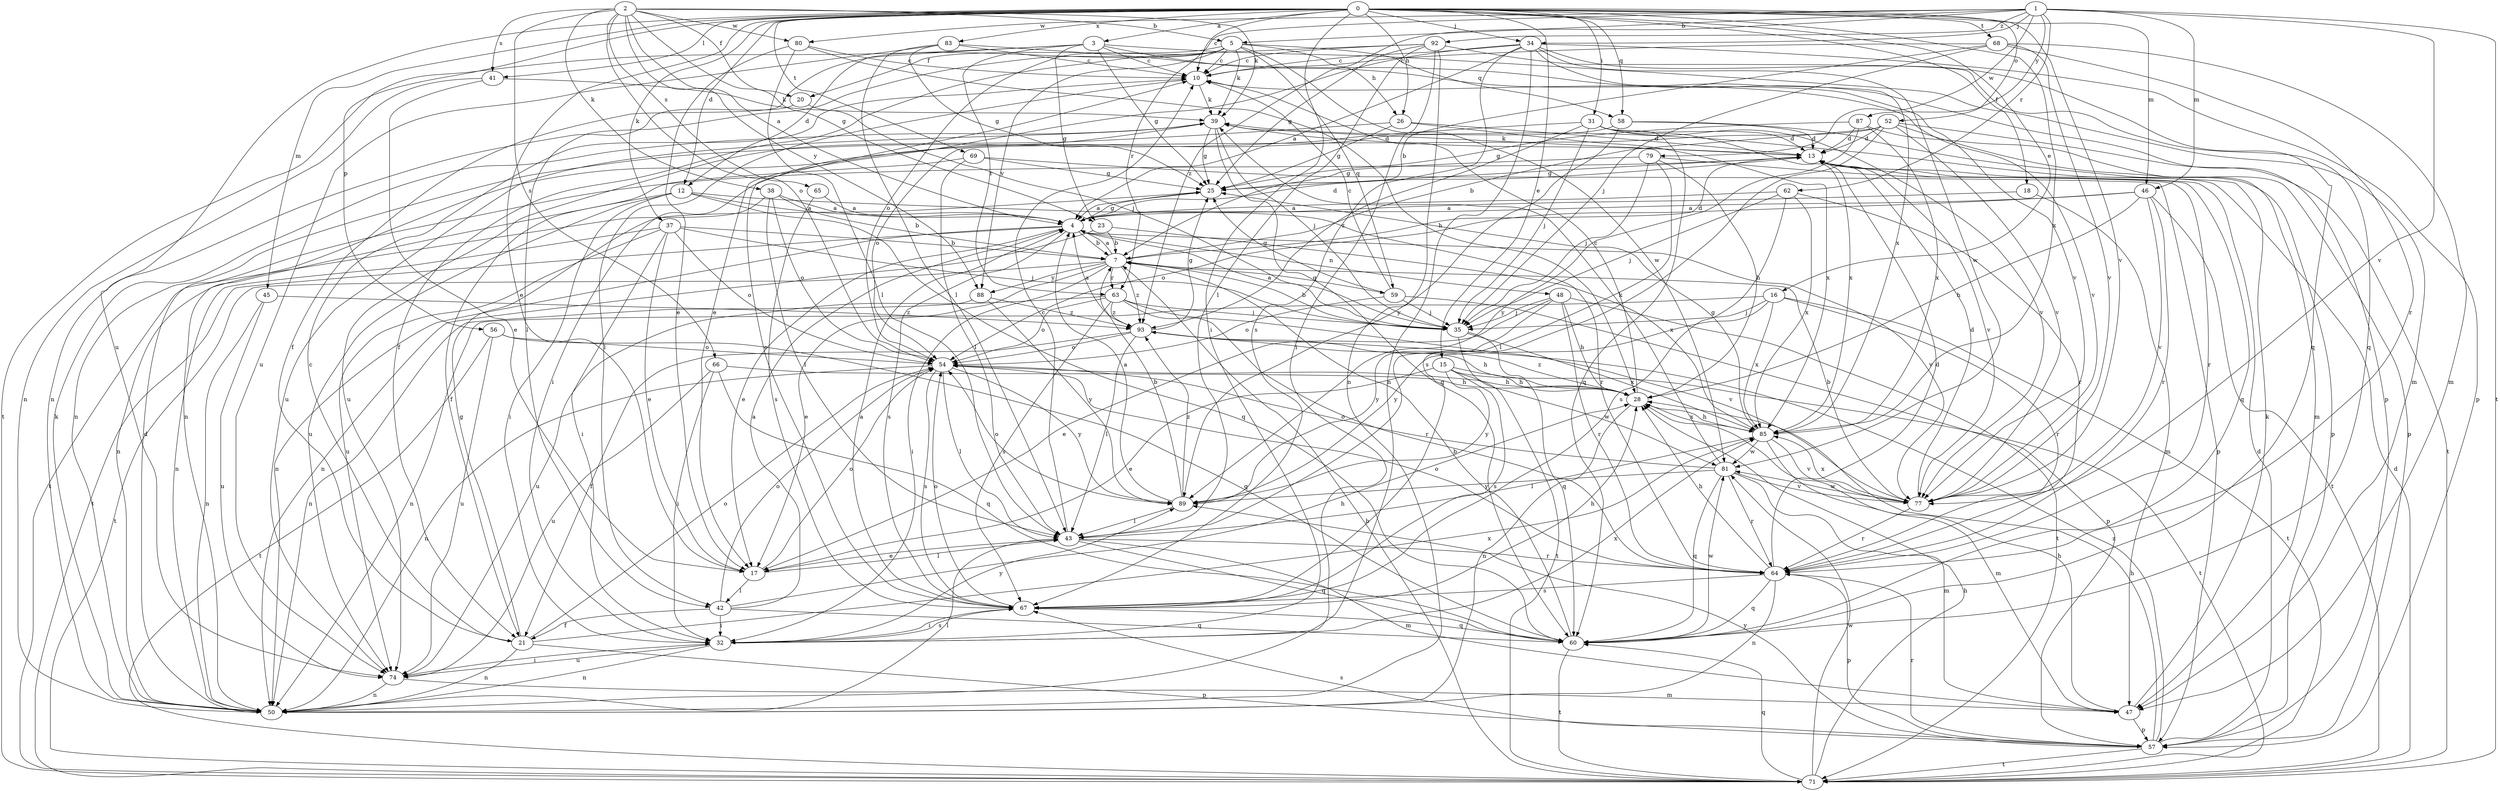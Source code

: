 strict digraph  {
0;
1;
2;
3;
4;
5;
7;
10;
12;
13;
15;
16;
17;
18;
20;
21;
23;
25;
26;
28;
31;
32;
34;
35;
37;
38;
39;
41;
42;
43;
45;
46;
47;
48;
50;
52;
54;
56;
57;
58;
59;
60;
62;
63;
64;
65;
66;
67;
68;
69;
71;
74;
77;
79;
80;
81;
83;
85;
87;
88;
89;
92;
93;
0 -> 3  [label=a];
0 -> 10  [label=c];
0 -> 12  [label=d];
0 -> 15  [label=e];
0 -> 16  [label=e];
0 -> 17  [label=e];
0 -> 18  [label=f];
0 -> 26  [label=h];
0 -> 31  [label=i];
0 -> 32  [label=i];
0 -> 34  [label=j];
0 -> 37  [label=k];
0 -> 41  [label=l];
0 -> 45  [label=m];
0 -> 46  [label=m];
0 -> 52  [label=o];
0 -> 56  [label=p];
0 -> 58  [label=q];
0 -> 68  [label=t];
0 -> 69  [label=t];
0 -> 74  [label=u];
0 -> 77  [label=v];
0 -> 83  [label=x];
0 -> 85  [label=x];
1 -> 5  [label=b];
1 -> 34  [label=j];
1 -> 46  [label=m];
1 -> 62  [label=r];
1 -> 63  [label=r];
1 -> 71  [label=t];
1 -> 77  [label=v];
1 -> 79  [label=w];
1 -> 80  [label=w];
1 -> 87  [label=y];
1 -> 92  [label=z];
1 -> 93  [label=z];
2 -> 4  [label=a];
2 -> 5  [label=b];
2 -> 20  [label=f];
2 -> 23  [label=g];
2 -> 38  [label=k];
2 -> 39  [label=k];
2 -> 54  [label=o];
2 -> 65  [label=s];
2 -> 66  [label=s];
2 -> 80  [label=w];
2 -> 88  [label=y];
2 -> 41  [label=s];
3 -> 10  [label=c];
3 -> 12  [label=d];
3 -> 23  [label=g];
3 -> 25  [label=g];
3 -> 47  [label=m];
3 -> 63  [label=r];
3 -> 71  [label=t];
3 -> 77  [label=v];
4 -> 7  [label=b];
4 -> 13  [label=d];
4 -> 17  [label=e];
4 -> 25  [label=g];
4 -> 48  [label=n];
4 -> 50  [label=n];
4 -> 67  [label=s];
4 -> 71  [label=t];
4 -> 77  [label=v];
5 -> 10  [label=c];
5 -> 20  [label=f];
5 -> 21  [label=f];
5 -> 26  [label=h];
5 -> 39  [label=k];
5 -> 42  [label=l];
5 -> 54  [label=o];
5 -> 58  [label=q];
5 -> 59  [label=q];
5 -> 81  [label=w];
5 -> 88  [label=y];
7 -> 4  [label=a];
7 -> 13  [label=d];
7 -> 17  [label=e];
7 -> 32  [label=i];
7 -> 59  [label=q];
7 -> 63  [label=r];
7 -> 71  [label=t];
7 -> 88  [label=y];
7 -> 93  [label=z];
10 -> 39  [label=k];
10 -> 42  [label=l];
10 -> 77  [label=v];
12 -> 4  [label=a];
12 -> 32  [label=i];
12 -> 50  [label=n];
12 -> 60  [label=q];
12 -> 64  [label=r];
12 -> 74  [label=u];
13 -> 25  [label=g];
13 -> 39  [label=k];
13 -> 60  [label=q];
13 -> 77  [label=v];
15 -> 17  [label=e];
15 -> 28  [label=h];
15 -> 67  [label=s];
15 -> 71  [label=t];
15 -> 81  [label=w];
15 -> 89  [label=y];
16 -> 35  [label=j];
16 -> 50  [label=n];
16 -> 64  [label=r];
16 -> 71  [label=t];
16 -> 85  [label=x];
16 -> 89  [label=y];
17 -> 42  [label=l];
17 -> 43  [label=l];
17 -> 54  [label=o];
18 -> 4  [label=a];
18 -> 47  [label=m];
20 -> 35  [label=j];
20 -> 50  [label=n];
21 -> 10  [label=c];
21 -> 25  [label=g];
21 -> 50  [label=n];
21 -> 54  [label=o];
21 -> 57  [label=p];
21 -> 85  [label=x];
23 -> 7  [label=b];
23 -> 50  [label=n];
23 -> 85  [label=x];
25 -> 4  [label=a];
26 -> 13  [label=d];
26 -> 25  [label=g];
26 -> 74  [label=u];
26 -> 85  [label=x];
28 -> 10  [label=c];
28 -> 50  [label=n];
28 -> 85  [label=x];
28 -> 93  [label=z];
31 -> 13  [label=d];
31 -> 35  [label=j];
31 -> 50  [label=n];
31 -> 60  [label=q];
31 -> 77  [label=v];
31 -> 85  [label=x];
31 -> 93  [label=z];
32 -> 50  [label=n];
32 -> 67  [label=s];
32 -> 74  [label=u];
32 -> 85  [label=x];
32 -> 89  [label=y];
34 -> 4  [label=a];
34 -> 10  [label=c];
34 -> 17  [label=e];
34 -> 50  [label=n];
34 -> 57  [label=p];
34 -> 60  [label=q];
34 -> 67  [label=s];
34 -> 81  [label=w];
34 -> 85  [label=x];
35 -> 4  [label=a];
35 -> 7  [label=b];
35 -> 60  [label=q];
35 -> 71  [label=t];
35 -> 85  [label=x];
37 -> 7  [label=b];
37 -> 17  [label=e];
37 -> 32  [label=i];
37 -> 35  [label=j];
37 -> 50  [label=n];
37 -> 54  [label=o];
37 -> 74  [label=u];
38 -> 4  [label=a];
38 -> 7  [label=b];
38 -> 43  [label=l];
38 -> 54  [label=o];
38 -> 71  [label=t];
39 -> 13  [label=d];
39 -> 25  [label=g];
39 -> 32  [label=i];
39 -> 35  [label=j];
39 -> 60  [label=q];
39 -> 74  [label=u];
41 -> 17  [label=e];
41 -> 39  [label=k];
41 -> 50  [label=n];
42 -> 4  [label=a];
42 -> 21  [label=f];
42 -> 28  [label=h];
42 -> 32  [label=i];
42 -> 54  [label=o];
42 -> 60  [label=q];
43 -> 10  [label=c];
43 -> 17  [label=e];
43 -> 47  [label=m];
43 -> 60  [label=q];
43 -> 64  [label=r];
45 -> 50  [label=n];
45 -> 74  [label=u];
45 -> 93  [label=z];
46 -> 4  [label=a];
46 -> 28  [label=h];
46 -> 54  [label=o];
46 -> 64  [label=r];
46 -> 71  [label=t];
46 -> 77  [label=v];
47 -> 28  [label=h];
47 -> 39  [label=k];
47 -> 57  [label=p];
48 -> 17  [label=e];
48 -> 28  [label=h];
48 -> 35  [label=j];
48 -> 64  [label=r];
48 -> 71  [label=t];
48 -> 89  [label=y];
50 -> 13  [label=d];
50 -> 39  [label=k];
50 -> 43  [label=l];
52 -> 7  [label=b];
52 -> 13  [label=d];
52 -> 47  [label=m];
52 -> 54  [label=o];
52 -> 67  [label=s];
52 -> 71  [label=t];
52 -> 77  [label=v];
54 -> 28  [label=h];
54 -> 43  [label=l];
54 -> 50  [label=n];
54 -> 67  [label=s];
54 -> 89  [label=y];
56 -> 54  [label=o];
56 -> 60  [label=q];
56 -> 71  [label=t];
56 -> 74  [label=u];
57 -> 13  [label=d];
57 -> 28  [label=h];
57 -> 64  [label=r];
57 -> 67  [label=s];
57 -> 71  [label=t];
57 -> 89  [label=y];
57 -> 93  [label=z];
58 -> 13  [label=d];
58 -> 50  [label=n];
58 -> 57  [label=p];
58 -> 89  [label=y];
59 -> 10  [label=c];
59 -> 25  [label=g];
59 -> 35  [label=j];
59 -> 54  [label=o];
59 -> 57  [label=p];
60 -> 7  [label=b];
60 -> 71  [label=t];
60 -> 81  [label=w];
62 -> 4  [label=a];
62 -> 35  [label=j];
62 -> 64  [label=r];
62 -> 67  [label=s];
62 -> 85  [label=x];
63 -> 35  [label=j];
63 -> 54  [label=o];
63 -> 64  [label=r];
63 -> 67  [label=s];
63 -> 74  [label=u];
63 -> 77  [label=v];
63 -> 93  [label=z];
64 -> 13  [label=d];
64 -> 28  [label=h];
64 -> 50  [label=n];
64 -> 54  [label=o];
64 -> 57  [label=p];
64 -> 60  [label=q];
64 -> 67  [label=s];
65 -> 4  [label=a];
65 -> 67  [label=s];
66 -> 28  [label=h];
66 -> 32  [label=i];
66 -> 60  [label=q];
66 -> 74  [label=u];
67 -> 4  [label=a];
67 -> 10  [label=c];
67 -> 28  [label=h];
67 -> 32  [label=i];
67 -> 54  [label=o];
67 -> 60  [label=q];
68 -> 7  [label=b];
68 -> 10  [label=c];
68 -> 35  [label=j];
68 -> 47  [label=m];
68 -> 64  [label=r];
68 -> 77  [label=v];
69 -> 21  [label=f];
69 -> 25  [label=g];
69 -> 43  [label=l];
69 -> 57  [label=p];
71 -> 7  [label=b];
71 -> 13  [label=d];
71 -> 28  [label=h];
71 -> 60  [label=q];
71 -> 81  [label=w];
74 -> 32  [label=i];
74 -> 47  [label=m];
74 -> 50  [label=n];
77 -> 7  [label=b];
77 -> 13  [label=d];
77 -> 64  [label=r];
77 -> 81  [label=w];
77 -> 85  [label=x];
79 -> 25  [label=g];
79 -> 28  [label=h];
79 -> 35  [label=j];
79 -> 43  [label=l];
79 -> 64  [label=r];
80 -> 10  [label=c];
80 -> 17  [label=e];
80 -> 28  [label=h];
80 -> 43  [label=l];
81 -> 39  [label=k];
81 -> 47  [label=m];
81 -> 54  [label=o];
81 -> 60  [label=q];
81 -> 64  [label=r];
81 -> 77  [label=v];
81 -> 89  [label=y];
83 -> 10  [label=c];
83 -> 25  [label=g];
83 -> 43  [label=l];
83 -> 57  [label=p];
83 -> 74  [label=u];
85 -> 25  [label=g];
85 -> 28  [label=h];
85 -> 43  [label=l];
85 -> 47  [label=m];
85 -> 77  [label=v];
85 -> 81  [label=w];
87 -> 13  [label=d];
87 -> 25  [label=g];
87 -> 57  [label=p];
87 -> 85  [label=x];
87 -> 89  [label=y];
88 -> 50  [label=n];
88 -> 89  [label=y];
88 -> 93  [label=z];
89 -> 4  [label=a];
89 -> 7  [label=b];
89 -> 43  [label=l];
89 -> 54  [label=o];
89 -> 93  [label=z];
92 -> 10  [label=c];
92 -> 21  [label=f];
92 -> 25  [label=g];
92 -> 32  [label=i];
92 -> 43  [label=l];
92 -> 50  [label=n];
92 -> 60  [label=q];
93 -> 4  [label=a];
93 -> 21  [label=f];
93 -> 25  [label=g];
93 -> 28  [label=h];
93 -> 43  [label=l];
93 -> 54  [label=o];
}
